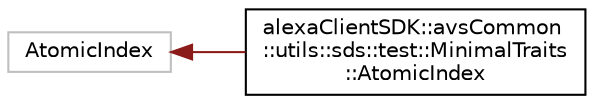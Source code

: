 digraph "Graphical Class Hierarchy"
{
  edge [fontname="Helvetica",fontsize="10",labelfontname="Helvetica",labelfontsize="10"];
  node [fontname="Helvetica",fontsize="10",shape=record];
  rankdir="LR";
  Node772 [label="AtomicIndex",height=0.2,width=0.4,color="grey75", fillcolor="white", style="filled"];
  Node772 -> Node0 [dir="back",color="firebrick4",fontsize="10",style="solid",fontname="Helvetica"];
  Node0 [label="alexaClientSDK::avsCommon\l::utils::sds::test::MinimalTraits\l::AtomicIndex",height=0.2,width=0.4,color="black", fillcolor="white", style="filled",URL="$classalexa_client_s_d_k_1_1avs_common_1_1utils_1_1sds_1_1test_1_1_minimal_traits_1_1_atomic_index.html",tooltip="An AtomicIndex type with the minimum functionality required by SDS. "];
}
